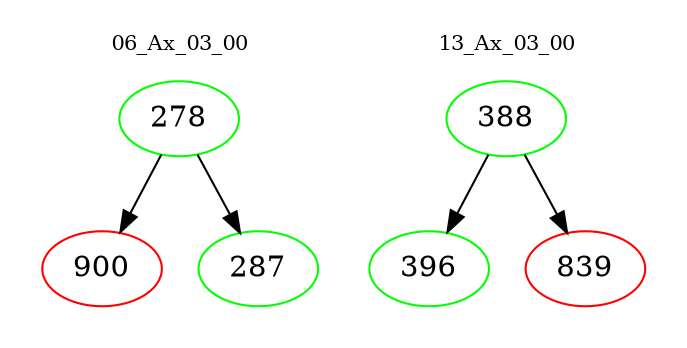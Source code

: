 digraph{
subgraph cluster_0 {
color = white
label = "06_Ax_03_00";
fontsize=10;
T0_278 [label="278", color="green"]
T0_278 -> T0_900 [color="black"]
T0_900 [label="900", color="red"]
T0_278 -> T0_287 [color="black"]
T0_287 [label="287", color="green"]
}
subgraph cluster_1 {
color = white
label = "13_Ax_03_00";
fontsize=10;
T1_388 [label="388", color="green"]
T1_388 -> T1_396 [color="black"]
T1_396 [label="396", color="green"]
T1_388 -> T1_839 [color="black"]
T1_839 [label="839", color="red"]
}
}
